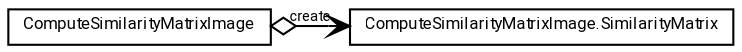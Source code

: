 #!/usr/local/bin/dot
#
# Class diagram 
# Generated by UMLGraph version R5_7_2-60-g0e99a6 (http://www.spinellis.gr/umlgraph/)
#

digraph G {
	graph [fontnames="svg"]
	edge [fontname="Roboto",fontsize=7,labelfontname="Roboto",labelfontsize=7,color="black"];
	node [fontname="Roboto",fontcolor="black",fontsize=8,shape=plaintext,margin=0,width=0,height=0];
	nodesep=0.15;
	ranksep=0.25;
	rankdir=LR;
	// de.lmu.ifi.dbs.elki.evaluation.similaritymatrix.ComputeSimilarityMatrixImage<O>
	c38433 [label=<<table title="de.lmu.ifi.dbs.elki.evaluation.similaritymatrix.ComputeSimilarityMatrixImage" border="0" cellborder="1" cellspacing="0" cellpadding="2" href="ComputeSimilarityMatrixImage.html" target="_parent">
		<tr><td><table border="0" cellspacing="0" cellpadding="1">
		<tr><td align="center" balign="center"> <font face="Roboto">ComputeSimilarityMatrixImage</font> </td></tr>
		</table></td></tr>
		</table>>, URL="ComputeSimilarityMatrixImage.html"];
	// de.lmu.ifi.dbs.elki.evaluation.similaritymatrix.ComputeSimilarityMatrixImage.SimilarityMatrix
	c38434 [label=<<table title="de.lmu.ifi.dbs.elki.evaluation.similaritymatrix.ComputeSimilarityMatrixImage.SimilarityMatrix" border="0" cellborder="1" cellspacing="0" cellpadding="2" href="ComputeSimilarityMatrixImage.SimilarityMatrix.html" target="_parent">
		<tr><td><table border="0" cellspacing="0" cellpadding="1">
		<tr><td align="center" balign="center"> <font face="Roboto">ComputeSimilarityMatrixImage.SimilarityMatrix</font> </td></tr>
		</table></td></tr>
		</table>>, URL="ComputeSimilarityMatrixImage.SimilarityMatrix.html"];
	// de.lmu.ifi.dbs.elki.evaluation.similaritymatrix.ComputeSimilarityMatrixImage<O> navhas de.lmu.ifi.dbs.elki.evaluation.similaritymatrix.ComputeSimilarityMatrixImage.SimilarityMatrix
	c38433 -> c38434 [arrowhead=open,arrowtail=ediamond,dir=both,weight=3,label="create"];
}

